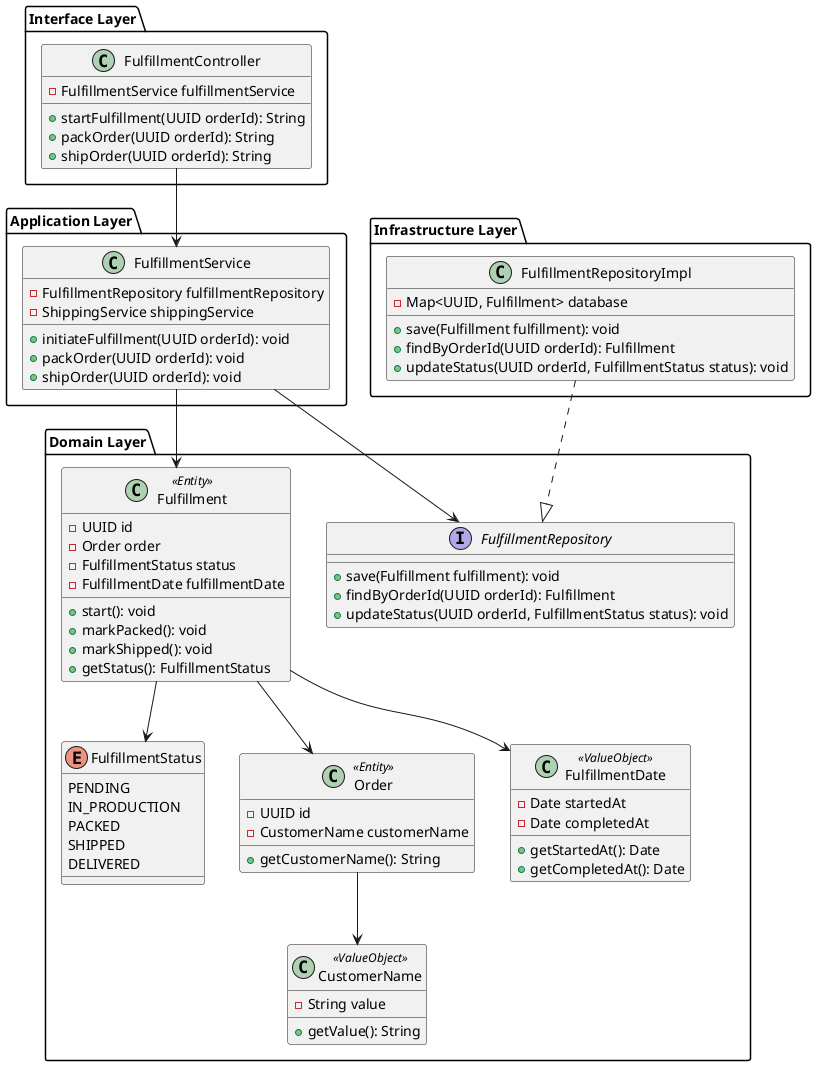 @startuml
' =============================
' DOMAIN LAYER
' =============================
package "Domain Layer" {

  class Fulfillment <<Entity>> {
    - UUID id
    - Order order
    - FulfillmentStatus status
    - FulfillmentDate fulfillmentDate
    + start(): void
    + markPacked(): void
    + markShipped(): void
    + getStatus(): FulfillmentStatus
  }

  enum FulfillmentStatus {
    PENDING
    IN_PRODUCTION
    PACKED
    SHIPPED
    DELIVERED
  }

  class Order <<Entity>> {
    - UUID id
    - CustomerName customerName
    + getCustomerName(): String
  }

  interface FulfillmentRepository {
    + save(Fulfillment fulfillment): void
    + findByOrderId(UUID orderId): Fulfillment
    + updateStatus(UUID orderId, FulfillmentStatus status): void
  }

  class CustomerName <<ValueObject>> {
    - String value
    + getValue(): String
  }

  class FulfillmentDate <<ValueObject>> {
    - Date startedAt
    - Date completedAt
    + getStartedAt(): Date
    + getCompletedAt(): Date
  }

  Order --> CustomerName
  Fulfillment --> Order
  Fulfillment --> FulfillmentStatus
  Fulfillment --> FulfillmentDate
}

' =============================
' APPLICATION LAYER
' =============================
package "Application Layer" {

  class FulfillmentService {
    - FulfillmentRepository fulfillmentRepository
    - ShippingService shippingService
    + initiateFulfillment(UUID orderId): void
    + packOrder(UUID orderId): void
    + shipOrder(UUID orderId): void
  }

  FulfillmentService --> Fulfillment
  FulfillmentService --> FulfillmentRepository
}

' =============================
' INFRASTRUCTURE LAYER
' =============================
package "Infrastructure Layer" {

  class FulfillmentRepositoryImpl {
    - Map<UUID, Fulfillment> database
    + save(Fulfillment fulfillment): void
    + findByOrderId(UUID orderId): Fulfillment
    + updateStatus(UUID orderId, FulfillmentStatus status): void
  }

  FulfillmentRepositoryImpl ..|> FulfillmentRepository
}

' =============================
' INTERFACE LAYER
' =============================
package "Interface Layer" {

  class FulfillmentController {
    - FulfillmentService fulfillmentService
    + startFulfillment(UUID orderId): String
    + packOrder(UUID orderId): String
    + shipOrder(UUID orderId): String
  }

  FulfillmentController --> FulfillmentService
}
@enduml
